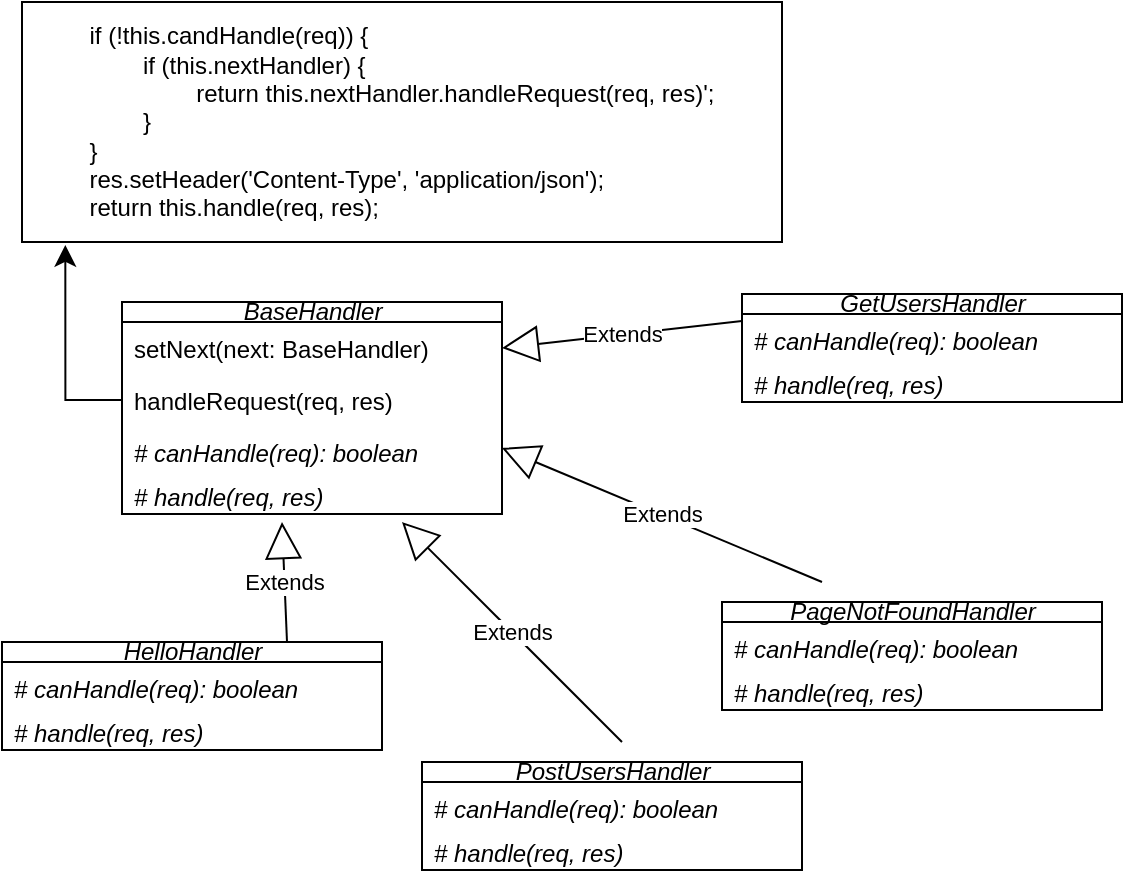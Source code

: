 <mxfile>
    <diagram id="3mQ4wZWiFFdNIkhYiEbg" name="Page-1">
        <mxGraphModel dx="579" dy="384" grid="1" gridSize="10" guides="1" tooltips="1" connect="1" arrows="1" fold="1" page="1" pageScale="1" pageWidth="827" pageHeight="1169" math="0" shadow="0">
            <root>
                <mxCell id="0"/>
                <mxCell id="1" parent="0"/>
                <mxCell id="2" value="&lt;i&gt;BaseHandler&lt;br&gt;&lt;/i&gt;" style="swimlane;fontStyle=0;childLayout=stackLayout;horizontal=1;startSize=10;fillColor=none;horizontalStack=0;resizeParent=1;resizeParentMax=0;resizeLast=0;collapsible=1;marginBottom=0;html=1;" parent="1" vertex="1">
                    <mxGeometry x="270" y="160" width="190" height="106" as="geometry"/>
                </mxCell>
                <mxCell id="3" value="setNext(next: BaseHandler)" style="text;strokeColor=none;fillColor=none;align=left;verticalAlign=top;spacingLeft=4;spacingRight=4;overflow=hidden;rotatable=0;points=[[0,0.5],[1,0.5]];portConstraint=eastwest;whiteSpace=wrap;html=1;" parent="2" vertex="1">
                    <mxGeometry y="10" width="190" height="26" as="geometry"/>
                </mxCell>
                <mxCell id="4" value="handleRequest(req, res)" style="text;strokeColor=none;fillColor=none;align=left;verticalAlign=top;spacingLeft=4;spacingRight=4;overflow=hidden;rotatable=0;points=[[0,0.5],[1,0.5]];portConstraint=eastwest;whiteSpace=wrap;html=1;" parent="2" vertex="1">
                    <mxGeometry y="36" width="190" height="26" as="geometry"/>
                </mxCell>
                <mxCell id="5" value="&lt;i&gt;# canHandle(req): boolean&lt;/i&gt;" style="text;strokeColor=none;fillColor=none;align=left;verticalAlign=top;spacingLeft=4;spacingRight=4;overflow=hidden;rotatable=0;points=[[0,0.5],[1,0.5]];portConstraint=eastwest;whiteSpace=wrap;html=1;" parent="2" vertex="1">
                    <mxGeometry y="62" width="190" height="22" as="geometry"/>
                </mxCell>
                <mxCell id="7" value="&lt;i&gt;# handle(req, res)&lt;/i&gt;" style="text;strokeColor=none;fillColor=none;align=left;verticalAlign=top;spacingLeft=4;spacingRight=4;overflow=hidden;rotatable=0;points=[[0,0.5],[1,0.5]];portConstraint=eastwest;whiteSpace=wrap;html=1;" parent="2" vertex="1">
                    <mxGeometry y="84" width="190" height="22" as="geometry"/>
                </mxCell>
                <mxCell id="11" value="&lt;i&gt;HelloHandler&lt;br&gt;&lt;/i&gt;" style="swimlane;fontStyle=0;childLayout=stackLayout;horizontal=1;startSize=10;fillColor=none;horizontalStack=0;resizeParent=1;resizeParentMax=0;resizeLast=0;collapsible=1;marginBottom=0;html=1;" parent="1" vertex="1">
                    <mxGeometry x="210" y="330" width="190" height="54" as="geometry"/>
                </mxCell>
                <mxCell id="14" value="&lt;i&gt;# canHandle(req): boolean&lt;/i&gt;" style="text;strokeColor=none;fillColor=none;align=left;verticalAlign=top;spacingLeft=4;spacingRight=4;overflow=hidden;rotatable=0;points=[[0,0.5],[1,0.5]];portConstraint=eastwest;whiteSpace=wrap;html=1;" parent="11" vertex="1">
                    <mxGeometry y="10" width="190" height="22" as="geometry"/>
                </mxCell>
                <mxCell id="15" value="&lt;i&gt;# handle(req, res)&lt;/i&gt;" style="text;strokeColor=none;fillColor=none;align=left;verticalAlign=top;spacingLeft=4;spacingRight=4;overflow=hidden;rotatable=0;points=[[0,0.5],[1,0.5]];portConstraint=eastwest;whiteSpace=wrap;html=1;" parent="11" vertex="1">
                    <mxGeometry y="32" width="190" height="22" as="geometry"/>
                </mxCell>
                <mxCell id="16" value="&lt;i&gt;GetUsersHandler&lt;br&gt;&lt;/i&gt;" style="swimlane;fontStyle=0;childLayout=stackLayout;horizontal=1;startSize=10;fillColor=none;horizontalStack=0;resizeParent=1;resizeParentMax=0;resizeLast=0;collapsible=1;marginBottom=0;html=1;" parent="1" vertex="1">
                    <mxGeometry x="580" y="156" width="190" height="54" as="geometry"/>
                </mxCell>
                <mxCell id="18" value="&lt;i&gt;# canHandle(req): boolean&lt;/i&gt;" style="text;strokeColor=none;fillColor=none;align=left;verticalAlign=top;spacingLeft=4;spacingRight=4;overflow=hidden;rotatable=0;points=[[0,0.5],[1,0.5]];portConstraint=eastwest;whiteSpace=wrap;html=1;" parent="16" vertex="1">
                    <mxGeometry y="10" width="190" height="22" as="geometry"/>
                </mxCell>
                <mxCell id="19" value="&lt;i&gt;# handle(req, res)&lt;/i&gt;" style="text;strokeColor=none;fillColor=none;align=left;verticalAlign=top;spacingLeft=4;spacingRight=4;overflow=hidden;rotatable=0;points=[[0,0.5],[1,0.5]];portConstraint=eastwest;whiteSpace=wrap;html=1;" parent="16" vertex="1">
                    <mxGeometry y="32" width="190" height="22" as="geometry"/>
                </mxCell>
                <mxCell id="20" value="&lt;i&gt;PostUsersHandler&lt;br&gt;&lt;/i&gt;" style="swimlane;fontStyle=0;childLayout=stackLayout;horizontal=1;startSize=10;fillColor=none;horizontalStack=0;resizeParent=1;resizeParentMax=0;resizeLast=0;collapsible=1;marginBottom=0;html=1;" parent="1" vertex="1">
                    <mxGeometry x="420" y="390" width="190" height="54" as="geometry"/>
                </mxCell>
                <mxCell id="22" value="&lt;i&gt;# canHandle(req): boolean&lt;/i&gt;" style="text;strokeColor=none;fillColor=none;align=left;verticalAlign=top;spacingLeft=4;spacingRight=4;overflow=hidden;rotatable=0;points=[[0,0.5],[1,0.5]];portConstraint=eastwest;whiteSpace=wrap;html=1;" parent="20" vertex="1">
                    <mxGeometry y="10" width="190" height="22" as="geometry"/>
                </mxCell>
                <mxCell id="23" value="&lt;i&gt;# handle(req, res)&lt;/i&gt;" style="text;strokeColor=none;fillColor=none;align=left;verticalAlign=top;spacingLeft=4;spacingRight=4;overflow=hidden;rotatable=0;points=[[0,0.5],[1,0.5]];portConstraint=eastwest;whiteSpace=wrap;html=1;" parent="20" vertex="1">
                    <mxGeometry y="32" width="190" height="22" as="geometry"/>
                </mxCell>
                <mxCell id="27" value="&lt;i&gt;PageNotFoundHandler&lt;br&gt;&lt;/i&gt;" style="swimlane;fontStyle=0;childLayout=stackLayout;horizontal=1;startSize=10;fillColor=none;horizontalStack=0;resizeParent=1;resizeParentMax=0;resizeLast=0;collapsible=1;marginBottom=0;html=1;" parent="1" vertex="1">
                    <mxGeometry x="570" y="310" width="190" height="54" as="geometry"/>
                </mxCell>
                <mxCell id="29" value="&lt;i&gt;# canHandle(req): boolean&lt;/i&gt;" style="text;strokeColor=none;fillColor=none;align=left;verticalAlign=top;spacingLeft=4;spacingRight=4;overflow=hidden;rotatable=0;points=[[0,0.5],[1,0.5]];portConstraint=eastwest;whiteSpace=wrap;html=1;" parent="27" vertex="1">
                    <mxGeometry y="10" width="190" height="22" as="geometry"/>
                </mxCell>
                <mxCell id="30" value="&lt;i&gt;# handle(req, res)&lt;/i&gt;" style="text;strokeColor=none;fillColor=none;align=left;verticalAlign=top;spacingLeft=4;spacingRight=4;overflow=hidden;rotatable=0;points=[[0,0.5],[1,0.5]];portConstraint=eastwest;whiteSpace=wrap;html=1;" parent="27" vertex="1">
                    <mxGeometry y="32" width="190" height="22" as="geometry"/>
                </mxCell>
                <mxCell id="41" value="Extends" style="endArrow=block;endSize=16;endFill=0;html=1;exitX=0.75;exitY=0;exitDx=0;exitDy=0;" parent="1" source="11" edge="1">
                    <mxGeometry width="160" relative="1" as="geometry">
                        <mxPoint x="420" y="270" as="sourcePoint"/>
                        <mxPoint x="350" y="270" as="targetPoint"/>
                    </mxGeometry>
                </mxCell>
                <mxCell id="42" value="Extends" style="endArrow=block;endSize=16;endFill=0;html=1;" parent="1" edge="1">
                    <mxGeometry width="160" relative="1" as="geometry">
                        <mxPoint x="520" y="380" as="sourcePoint"/>
                        <mxPoint x="410" y="270" as="targetPoint"/>
                    </mxGeometry>
                </mxCell>
                <mxCell id="43" value="Extends" style="endArrow=block;endSize=16;endFill=0;html=1;entryX=1;entryY=0.5;entryDx=0;entryDy=0;" parent="1" target="5" edge="1">
                    <mxGeometry x="0.003" width="160" relative="1" as="geometry">
                        <mxPoint x="620" y="300" as="sourcePoint"/>
                        <mxPoint x="510" y="200" as="targetPoint"/>
                        <mxPoint as="offset"/>
                    </mxGeometry>
                </mxCell>
                <mxCell id="44" value="Extends" style="endArrow=block;endSize=16;endFill=0;html=1;entryX=1;entryY=0.5;entryDx=0;entryDy=0;exitX=0;exitY=0.25;exitDx=0;exitDy=0;" parent="1" source="16" target="3" edge="1">
                    <mxGeometry width="160" relative="1" as="geometry">
                        <mxPoint x="630" y="320" as="sourcePoint"/>
                        <mxPoint x="470" y="243" as="targetPoint"/>
                    </mxGeometry>
                </mxCell>
                <UserObject label="&lt;div style=&quot;text-align: left;&quot;&gt;&lt;span style=&quot;background-color: initial;&quot;&gt;if (!this.candHandle(req)) {&lt;/span&gt;&lt;/div&gt;&lt;div style=&quot;text-align: left;&quot;&gt;&lt;span style=&quot;background-color: initial;&quot;&gt;&lt;span style=&quot;white-space: pre;&quot;&gt;&#9;&lt;/span&gt;if (this.nextHandler) {&lt;/span&gt;&lt;/div&gt;&lt;div style=&quot;text-align: left;&quot;&gt;&lt;span style=&quot;background-color: initial;&quot;&gt;&lt;span style=&quot;white-space: pre;&quot;&gt;&#9;&lt;span style=&quot;white-space: pre;&quot;&gt;&#9;&lt;/span&gt;&lt;/span&gt;return this.nextHandler.handleRequest(req, res)';&lt;/span&gt;&lt;/div&gt;&lt;div style=&quot;text-align: left;&quot;&gt;&lt;span style=&quot;background-color: initial;&quot;&gt;&lt;span style=&quot;white-space: pre;&quot;&gt;&#9;&lt;/span&gt;}&lt;/span&gt;&lt;/div&gt;&lt;div style=&quot;text-align: left;&quot;&gt;&lt;span style=&quot;background-color: initial;&quot;&gt;}&lt;/span&gt;&lt;/div&gt;&lt;div style=&quot;text-align: left;&quot;&gt;&lt;span style=&quot;background-color: initial;&quot;&gt;res.setHeader('Content-Type', 'application/json');&lt;/span&gt;&lt;/div&gt;&lt;div style=&quot;text-align: left;&quot;&gt;&lt;span style=&quot;background-color: initial;&quot;&gt;return this.handle(req, res);&lt;/span&gt;&lt;/div&gt;" treeRoot="1" id="45">
                    <mxCell style="whiteSpace=wrap;html=1;align=center;treeFolding=1;treeMoving=1;newEdgeStyle={&quot;edgeStyle&quot;:&quot;elbowEdgeStyle&quot;,&quot;startArrow&quot;:&quot;none&quot;,&quot;endArrow&quot;:&quot;none&quot;};" parent="1" vertex="1">
                        <mxGeometry x="220" y="10" width="380" height="120" as="geometry"/>
                    </mxCell>
                </UserObject>
                <mxCell id="49" value="" style="edgeStyle=segmentEdgeStyle;endArrow=classic;html=1;curved=0;rounded=0;endSize=8;startSize=8;exitX=0;exitY=0.5;exitDx=0;exitDy=0;entryX=0.057;entryY=1.012;entryDx=0;entryDy=0;entryPerimeter=0;" parent="1" source="4" target="45" edge="1">
                    <mxGeometry width="50" height="50" relative="1" as="geometry">
                        <mxPoint x="180" y="200" as="sourcePoint"/>
                        <mxPoint x="230" y="150" as="targetPoint"/>
                    </mxGeometry>
                </mxCell>
            </root>
        </mxGraphModel>
    </diagram>
</mxfile>